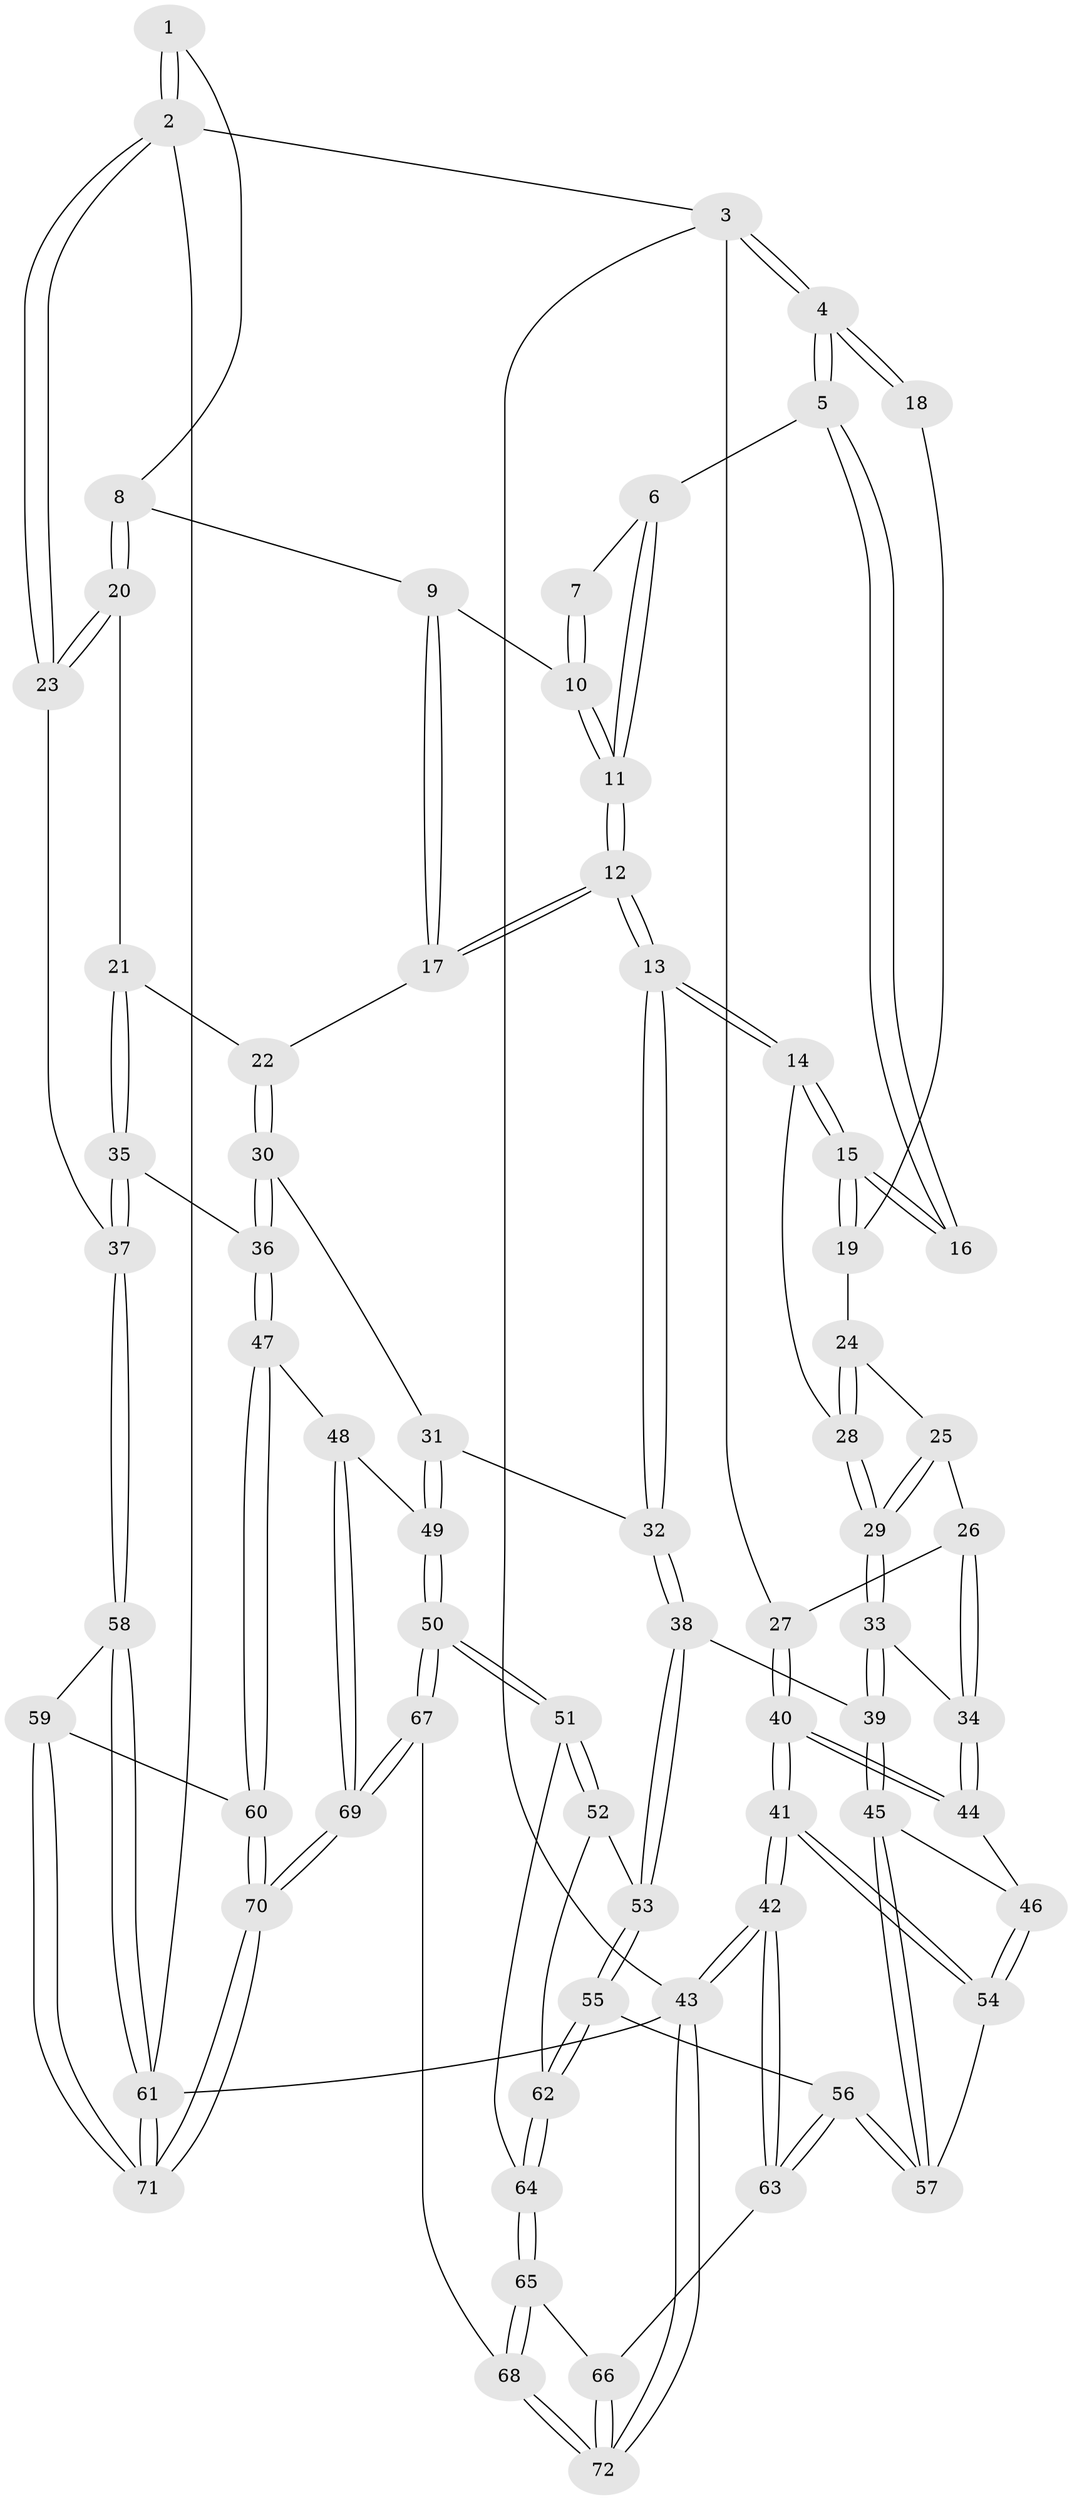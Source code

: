 // Generated by graph-tools (version 1.1) at 2025/27/03/15/25 16:27:57]
// undirected, 72 vertices, 177 edges
graph export_dot {
graph [start="1"]
  node [color=gray90,style=filled];
  1 [pos="+0.7709430718729673+0"];
  2 [pos="+1+0"];
  3 [pos="+0+0"];
  4 [pos="+0+0"];
  5 [pos="+0.4738251907078678+0"];
  6 [pos="+0.5824748349675734+0"];
  7 [pos="+0.5904746708027918+0"];
  8 [pos="+0.843892812513163+0.14648288665231882"];
  9 [pos="+0.7856574836283007+0.15758469252602414"];
  10 [pos="+0.7028304902252728+0.1172324848710561"];
  11 [pos="+0.5662532312630398+0.22559696812867633"];
  12 [pos="+0.553354431878314+0.26746119958576237"];
  13 [pos="+0.5125653082044781+0.30741257538664934"];
  14 [pos="+0.4658075706584171+0.28432081499809764"];
  15 [pos="+0.44370909473322856+0.25460992940885263"];
  16 [pos="+0.377817051928827+0.1493508390956343"];
  17 [pos="+0.6874055880633887+0.25277848527744545"];
  18 [pos="+0.2105794935643172+0.13356939974256005"];
  19 [pos="+0.2156990239202279+0.24088457667044666"];
  20 [pos="+0.878291915821613+0.172014283129904"];
  21 [pos="+0.8279215765320342+0.3256540364097722"];
  22 [pos="+0.7889187329860677+0.32224143862115945"];
  23 [pos="+1+0.17188529140123282"];
  24 [pos="+0.21170002899254461+0.27381465746416583"];
  25 [pos="+0.0517099476765726+0.2604460384144568"];
  26 [pos="+0+0.22439731388421705"];
  27 [pos="+0+0.04174976378769228"];
  28 [pos="+0.2338044268482802+0.3622481378051949"];
  29 [pos="+0.21583386346940897+0.39344089848924085"];
  30 [pos="+0.6600066445279705+0.4201413949548382"];
  31 [pos="+0.5894308385318222+0.40828892504934716"];
  32 [pos="+0.5257941525897852+0.36897864162662936"];
  33 [pos="+0.2152904033130368+0.3951216919941259"];
  34 [pos="+0.12410382392447168+0.43993410459641646"];
  35 [pos="+0.8815378452993663+0.41565518316970873"];
  36 [pos="+0.8125645775249847+0.5121620613051858"];
  37 [pos="+1+0.38671666998414256"];
  38 [pos="+0.46592395203996073+0.47041621817006163"];
  39 [pos="+0.2736504280806758+0.4753422178645211"];
  40 [pos="+0+0.3292083564192246"];
  41 [pos="+0+0.6915220945475563"];
  42 [pos="+0+0.6962055760704156"];
  43 [pos="+0+1"];
  44 [pos="+0.11919414262420881+0.44630990897930756"];
  45 [pos="+0.25845841575475953+0.6267852697622659"];
  46 [pos="+0.09458740199208143+0.4994022257688498"];
  47 [pos="+0.8094782418521603+0.6926660230255608"];
  48 [pos="+0.7375772840977955+0.7097920057559512"];
  49 [pos="+0.6838110145534633+0.7112202743355348"];
  50 [pos="+0.6214075283537688+0.7316719414914509"];
  51 [pos="+0.6090939338998788+0.7252888682687753"];
  52 [pos="+0.49874577324217867+0.6104191035187169"];
  53 [pos="+0.4626681737965382+0.512143741227079"];
  54 [pos="+0+0.6051621711163095"];
  55 [pos="+0.27016003768573604+0.647856225233806"];
  56 [pos="+0.26439369547924296+0.6457088818331906"];
  57 [pos="+0.2630077562144956+0.6434083401023736"];
  58 [pos="+1+0.7146994575576969"];
  59 [pos="+0.9163436297291674+0.7235576472301111"];
  60 [pos="+0.8387723868232352+0.7057932488380313"];
  61 [pos="+1+1"];
  62 [pos="+0.3273224610342279+0.7001142546198571"];
  63 [pos="+0.10361235002116842+0.8120563507828964"];
  64 [pos="+0.3537404121479259+0.751957665315238"];
  65 [pos="+0.33501062904002826+0.9682743200896773"];
  66 [pos="+0.11637655587840966+0.8299556073316463"];
  67 [pos="+0.46332037134249937+1"];
  68 [pos="+0.40837574563070383+1"];
  69 [pos="+0.7238895933381072+1"];
  70 [pos="+0.7714911806403557+1"];
  71 [pos="+0.8802595313925832+1"];
  72 [pos="+0+1"];
  1 -- 2;
  1 -- 2;
  1 -- 8;
  2 -- 3;
  2 -- 23;
  2 -- 23;
  2 -- 61;
  3 -- 4;
  3 -- 4;
  3 -- 27;
  3 -- 43;
  4 -- 5;
  4 -- 5;
  4 -- 18;
  4 -- 18;
  5 -- 6;
  5 -- 16;
  5 -- 16;
  6 -- 7;
  6 -- 11;
  6 -- 11;
  7 -- 10;
  7 -- 10;
  8 -- 9;
  8 -- 20;
  8 -- 20;
  9 -- 10;
  9 -- 17;
  9 -- 17;
  10 -- 11;
  10 -- 11;
  11 -- 12;
  11 -- 12;
  12 -- 13;
  12 -- 13;
  12 -- 17;
  12 -- 17;
  13 -- 14;
  13 -- 14;
  13 -- 32;
  13 -- 32;
  14 -- 15;
  14 -- 15;
  14 -- 28;
  15 -- 16;
  15 -- 16;
  15 -- 19;
  15 -- 19;
  17 -- 22;
  18 -- 19;
  19 -- 24;
  20 -- 21;
  20 -- 23;
  20 -- 23;
  21 -- 22;
  21 -- 35;
  21 -- 35;
  22 -- 30;
  22 -- 30;
  23 -- 37;
  24 -- 25;
  24 -- 28;
  24 -- 28;
  25 -- 26;
  25 -- 29;
  25 -- 29;
  26 -- 27;
  26 -- 34;
  26 -- 34;
  27 -- 40;
  27 -- 40;
  28 -- 29;
  28 -- 29;
  29 -- 33;
  29 -- 33;
  30 -- 31;
  30 -- 36;
  30 -- 36;
  31 -- 32;
  31 -- 49;
  31 -- 49;
  32 -- 38;
  32 -- 38;
  33 -- 34;
  33 -- 39;
  33 -- 39;
  34 -- 44;
  34 -- 44;
  35 -- 36;
  35 -- 37;
  35 -- 37;
  36 -- 47;
  36 -- 47;
  37 -- 58;
  37 -- 58;
  38 -- 39;
  38 -- 53;
  38 -- 53;
  39 -- 45;
  39 -- 45;
  40 -- 41;
  40 -- 41;
  40 -- 44;
  40 -- 44;
  41 -- 42;
  41 -- 42;
  41 -- 54;
  41 -- 54;
  42 -- 43;
  42 -- 43;
  42 -- 63;
  42 -- 63;
  43 -- 72;
  43 -- 72;
  43 -- 61;
  44 -- 46;
  45 -- 46;
  45 -- 57;
  45 -- 57;
  46 -- 54;
  46 -- 54;
  47 -- 48;
  47 -- 60;
  47 -- 60;
  48 -- 49;
  48 -- 69;
  48 -- 69;
  49 -- 50;
  49 -- 50;
  50 -- 51;
  50 -- 51;
  50 -- 67;
  50 -- 67;
  51 -- 52;
  51 -- 52;
  51 -- 64;
  52 -- 53;
  52 -- 62;
  53 -- 55;
  53 -- 55;
  54 -- 57;
  55 -- 56;
  55 -- 62;
  55 -- 62;
  56 -- 57;
  56 -- 57;
  56 -- 63;
  56 -- 63;
  58 -- 59;
  58 -- 61;
  58 -- 61;
  59 -- 60;
  59 -- 71;
  59 -- 71;
  60 -- 70;
  60 -- 70;
  61 -- 71;
  61 -- 71;
  62 -- 64;
  62 -- 64;
  63 -- 66;
  64 -- 65;
  64 -- 65;
  65 -- 66;
  65 -- 68;
  65 -- 68;
  66 -- 72;
  66 -- 72;
  67 -- 68;
  67 -- 69;
  67 -- 69;
  68 -- 72;
  68 -- 72;
  69 -- 70;
  69 -- 70;
  70 -- 71;
  70 -- 71;
}
